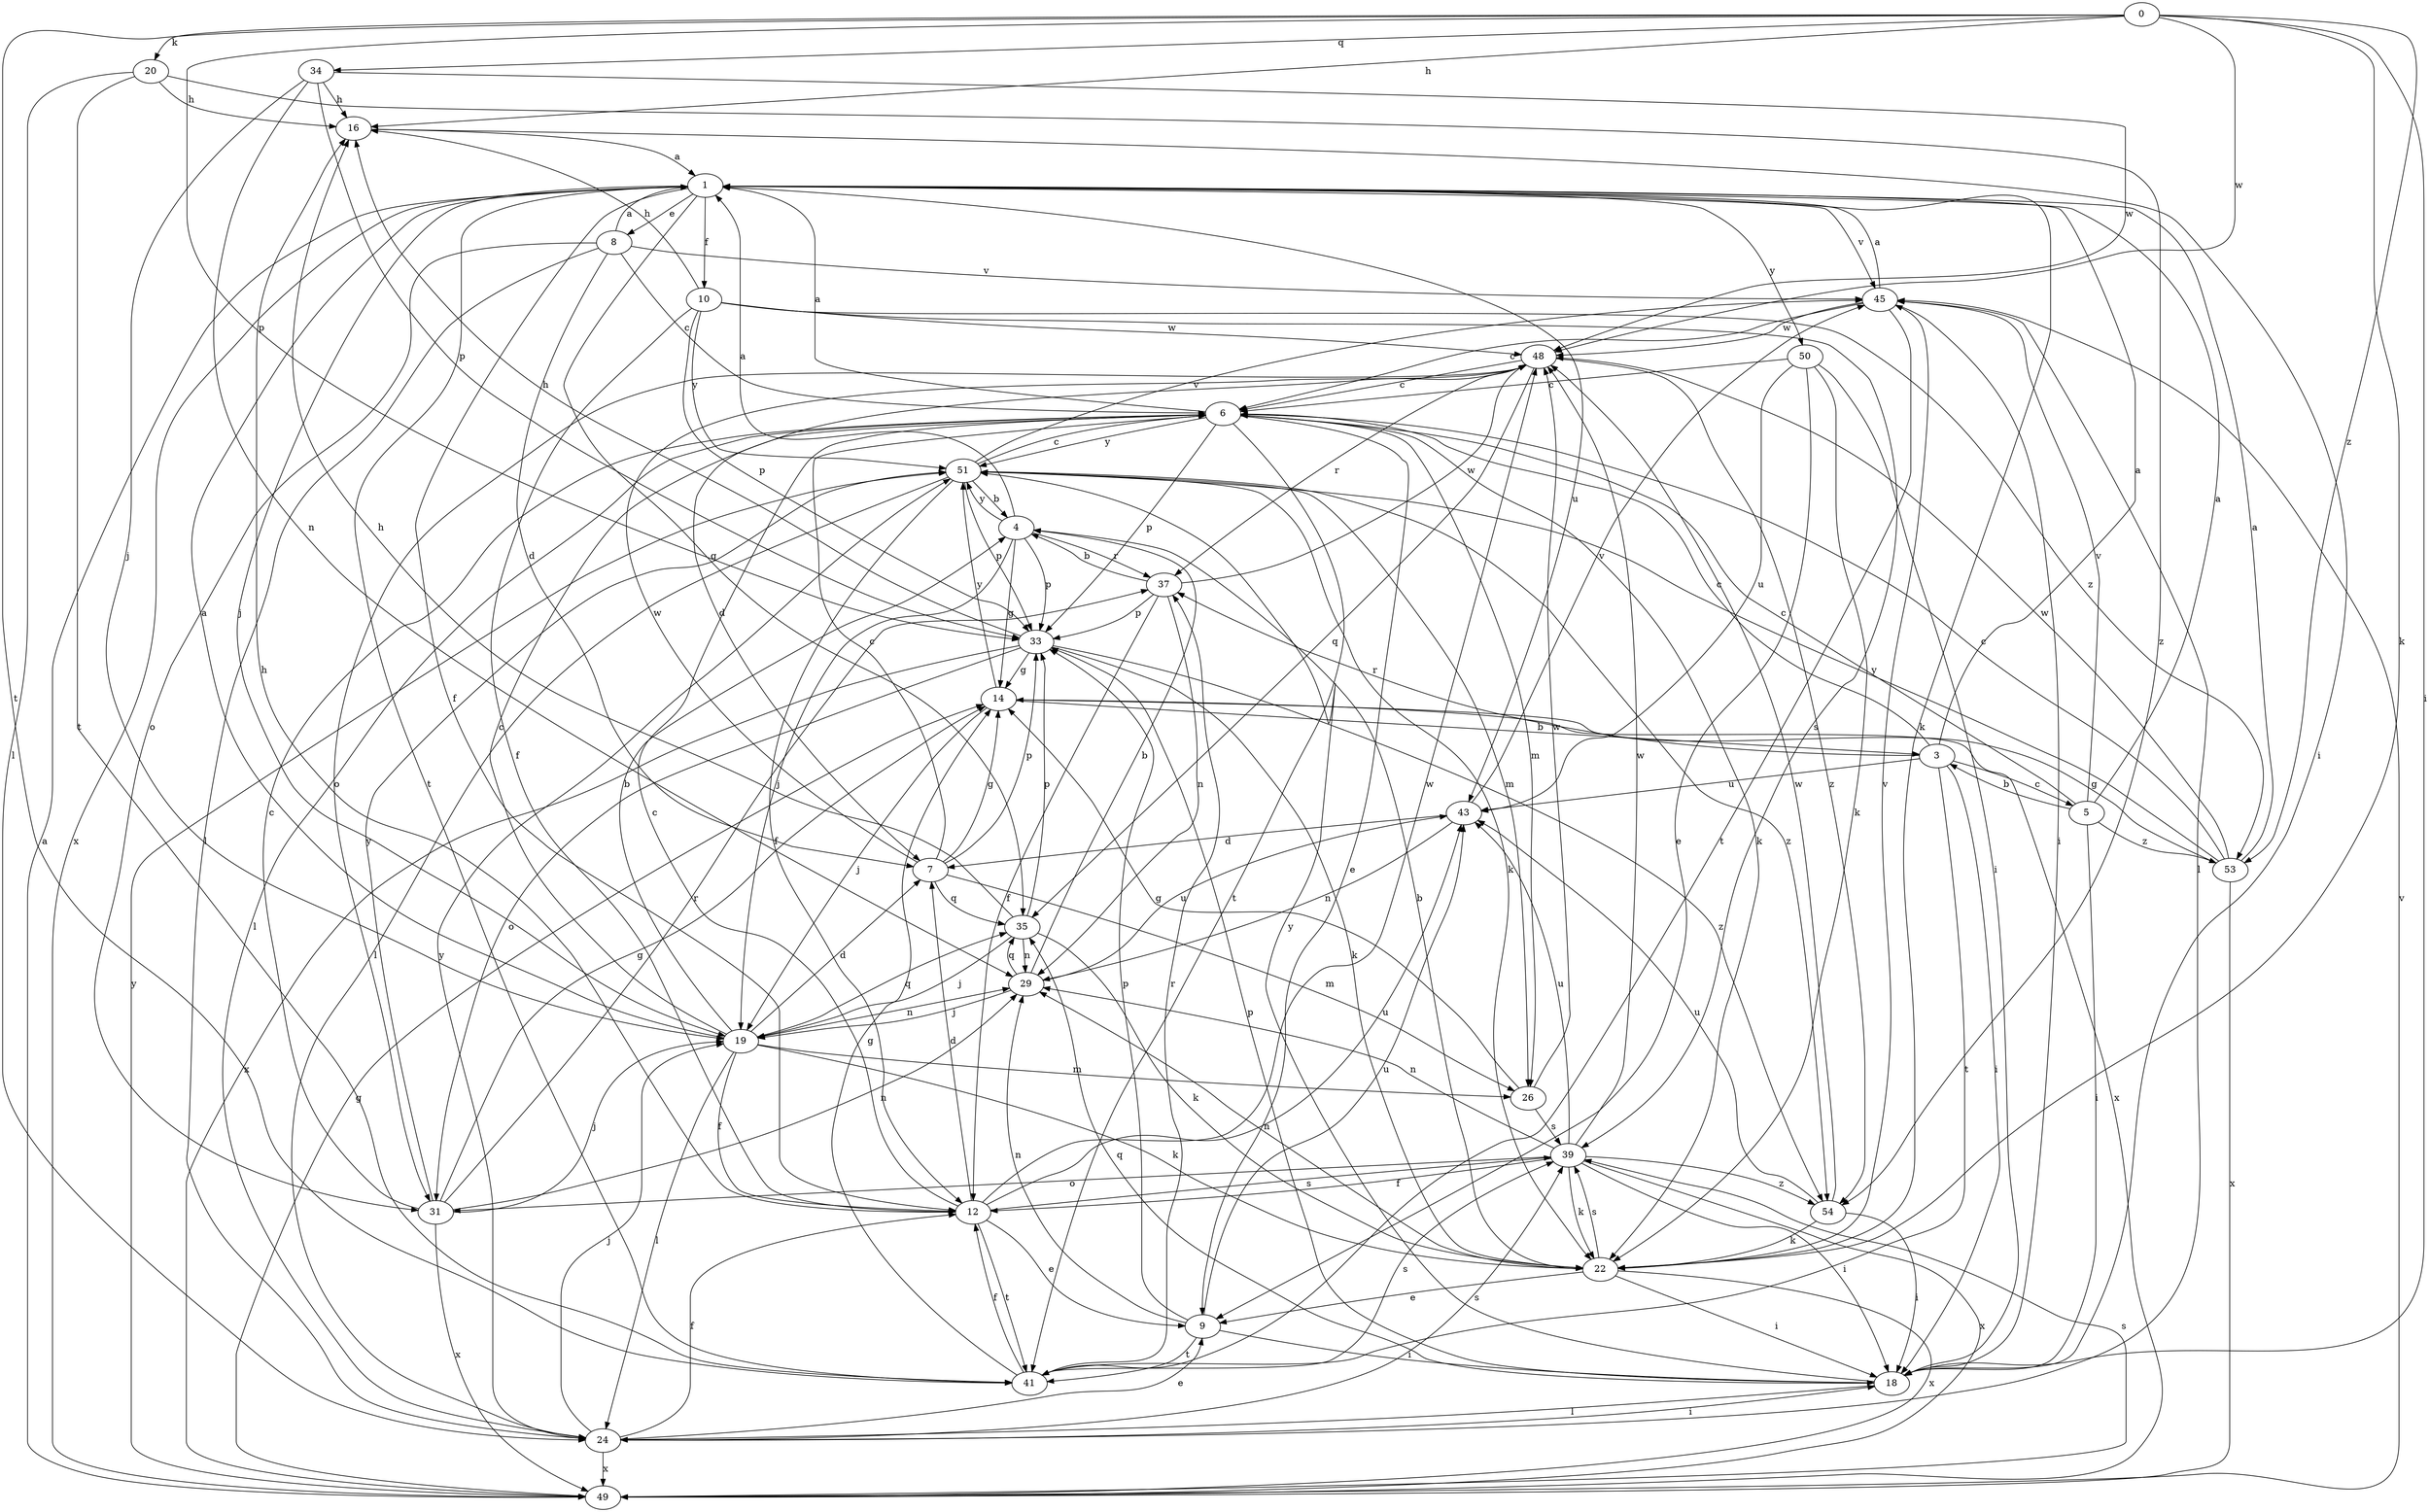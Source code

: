 strict digraph  {
0;
1;
3;
4;
5;
6;
7;
8;
9;
10;
12;
14;
16;
18;
19;
20;
22;
24;
26;
29;
31;
33;
34;
35;
37;
39;
41;
43;
45;
48;
49;
50;
51;
53;
54;
0 -> 16  [label=h];
0 -> 18  [label=i];
0 -> 20  [label=k];
0 -> 22  [label=k];
0 -> 33  [label=p];
0 -> 34  [label=q];
0 -> 41  [label=t];
0 -> 48  [label=w];
0 -> 53  [label=z];
1 -> 8  [label=e];
1 -> 10  [label=f];
1 -> 12  [label=f];
1 -> 19  [label=j];
1 -> 22  [label=k];
1 -> 35  [label=q];
1 -> 41  [label=t];
1 -> 43  [label=u];
1 -> 45  [label=v];
1 -> 49  [label=x];
1 -> 50  [label=y];
3 -> 1  [label=a];
3 -> 5  [label=c];
3 -> 6  [label=c];
3 -> 18  [label=i];
3 -> 37  [label=r];
3 -> 41  [label=t];
3 -> 43  [label=u];
4 -> 1  [label=a];
4 -> 14  [label=g];
4 -> 19  [label=j];
4 -> 33  [label=p];
4 -> 37  [label=r];
4 -> 51  [label=y];
5 -> 1  [label=a];
5 -> 3  [label=b];
5 -> 6  [label=c];
5 -> 18  [label=i];
5 -> 45  [label=v];
5 -> 53  [label=z];
6 -> 1  [label=a];
6 -> 9  [label=e];
6 -> 22  [label=k];
6 -> 24  [label=l];
6 -> 26  [label=m];
6 -> 33  [label=p];
6 -> 41  [label=t];
6 -> 51  [label=y];
7 -> 6  [label=c];
7 -> 14  [label=g];
7 -> 26  [label=m];
7 -> 33  [label=p];
7 -> 35  [label=q];
7 -> 48  [label=w];
8 -> 1  [label=a];
8 -> 6  [label=c];
8 -> 7  [label=d];
8 -> 24  [label=l];
8 -> 31  [label=o];
8 -> 45  [label=v];
9 -> 18  [label=i];
9 -> 29  [label=n];
9 -> 33  [label=p];
9 -> 41  [label=t];
9 -> 43  [label=u];
10 -> 12  [label=f];
10 -> 16  [label=h];
10 -> 33  [label=p];
10 -> 39  [label=s];
10 -> 48  [label=w];
10 -> 51  [label=y];
10 -> 53  [label=z];
12 -> 6  [label=c];
12 -> 7  [label=d];
12 -> 9  [label=e];
12 -> 16  [label=h];
12 -> 39  [label=s];
12 -> 41  [label=t];
12 -> 43  [label=u];
12 -> 48  [label=w];
14 -> 3  [label=b];
14 -> 19  [label=j];
14 -> 49  [label=x];
14 -> 51  [label=y];
16 -> 1  [label=a];
16 -> 18  [label=i];
18 -> 24  [label=l];
18 -> 33  [label=p];
18 -> 35  [label=q];
18 -> 51  [label=y];
19 -> 1  [label=a];
19 -> 4  [label=b];
19 -> 6  [label=c];
19 -> 7  [label=d];
19 -> 12  [label=f];
19 -> 22  [label=k];
19 -> 24  [label=l];
19 -> 26  [label=m];
19 -> 29  [label=n];
19 -> 35  [label=q];
20 -> 16  [label=h];
20 -> 24  [label=l];
20 -> 41  [label=t];
20 -> 54  [label=z];
22 -> 4  [label=b];
22 -> 9  [label=e];
22 -> 18  [label=i];
22 -> 29  [label=n];
22 -> 39  [label=s];
22 -> 45  [label=v];
22 -> 49  [label=x];
24 -> 9  [label=e];
24 -> 12  [label=f];
24 -> 18  [label=i];
24 -> 19  [label=j];
24 -> 39  [label=s];
24 -> 49  [label=x];
24 -> 51  [label=y];
26 -> 14  [label=g];
26 -> 39  [label=s];
26 -> 48  [label=w];
29 -> 4  [label=b];
29 -> 19  [label=j];
29 -> 35  [label=q];
29 -> 43  [label=u];
31 -> 6  [label=c];
31 -> 14  [label=g];
31 -> 19  [label=j];
31 -> 29  [label=n];
31 -> 37  [label=r];
31 -> 49  [label=x];
31 -> 51  [label=y];
33 -> 14  [label=g];
33 -> 16  [label=h];
33 -> 22  [label=k];
33 -> 31  [label=o];
33 -> 49  [label=x];
33 -> 54  [label=z];
34 -> 16  [label=h];
34 -> 19  [label=j];
34 -> 29  [label=n];
34 -> 33  [label=p];
34 -> 48  [label=w];
35 -> 16  [label=h];
35 -> 19  [label=j];
35 -> 22  [label=k];
35 -> 29  [label=n];
35 -> 33  [label=p];
37 -> 4  [label=b];
37 -> 12  [label=f];
37 -> 29  [label=n];
37 -> 33  [label=p];
37 -> 48  [label=w];
39 -> 12  [label=f];
39 -> 18  [label=i];
39 -> 22  [label=k];
39 -> 29  [label=n];
39 -> 31  [label=o];
39 -> 43  [label=u];
39 -> 48  [label=w];
39 -> 49  [label=x];
39 -> 54  [label=z];
41 -> 12  [label=f];
41 -> 14  [label=g];
41 -> 37  [label=r];
41 -> 39  [label=s];
43 -> 7  [label=d];
43 -> 29  [label=n];
43 -> 45  [label=v];
45 -> 1  [label=a];
45 -> 6  [label=c];
45 -> 18  [label=i];
45 -> 24  [label=l];
45 -> 41  [label=t];
45 -> 48  [label=w];
48 -> 6  [label=c];
48 -> 7  [label=d];
48 -> 31  [label=o];
48 -> 35  [label=q];
48 -> 37  [label=r];
48 -> 54  [label=z];
49 -> 1  [label=a];
49 -> 14  [label=g];
49 -> 39  [label=s];
49 -> 45  [label=v];
49 -> 51  [label=y];
50 -> 6  [label=c];
50 -> 9  [label=e];
50 -> 18  [label=i];
50 -> 22  [label=k];
50 -> 43  [label=u];
51 -> 4  [label=b];
51 -> 6  [label=c];
51 -> 12  [label=f];
51 -> 22  [label=k];
51 -> 24  [label=l];
51 -> 26  [label=m];
51 -> 33  [label=p];
51 -> 45  [label=v];
51 -> 54  [label=z];
53 -> 1  [label=a];
53 -> 6  [label=c];
53 -> 14  [label=g];
53 -> 48  [label=w];
53 -> 49  [label=x];
53 -> 51  [label=y];
54 -> 18  [label=i];
54 -> 22  [label=k];
54 -> 43  [label=u];
54 -> 48  [label=w];
}
